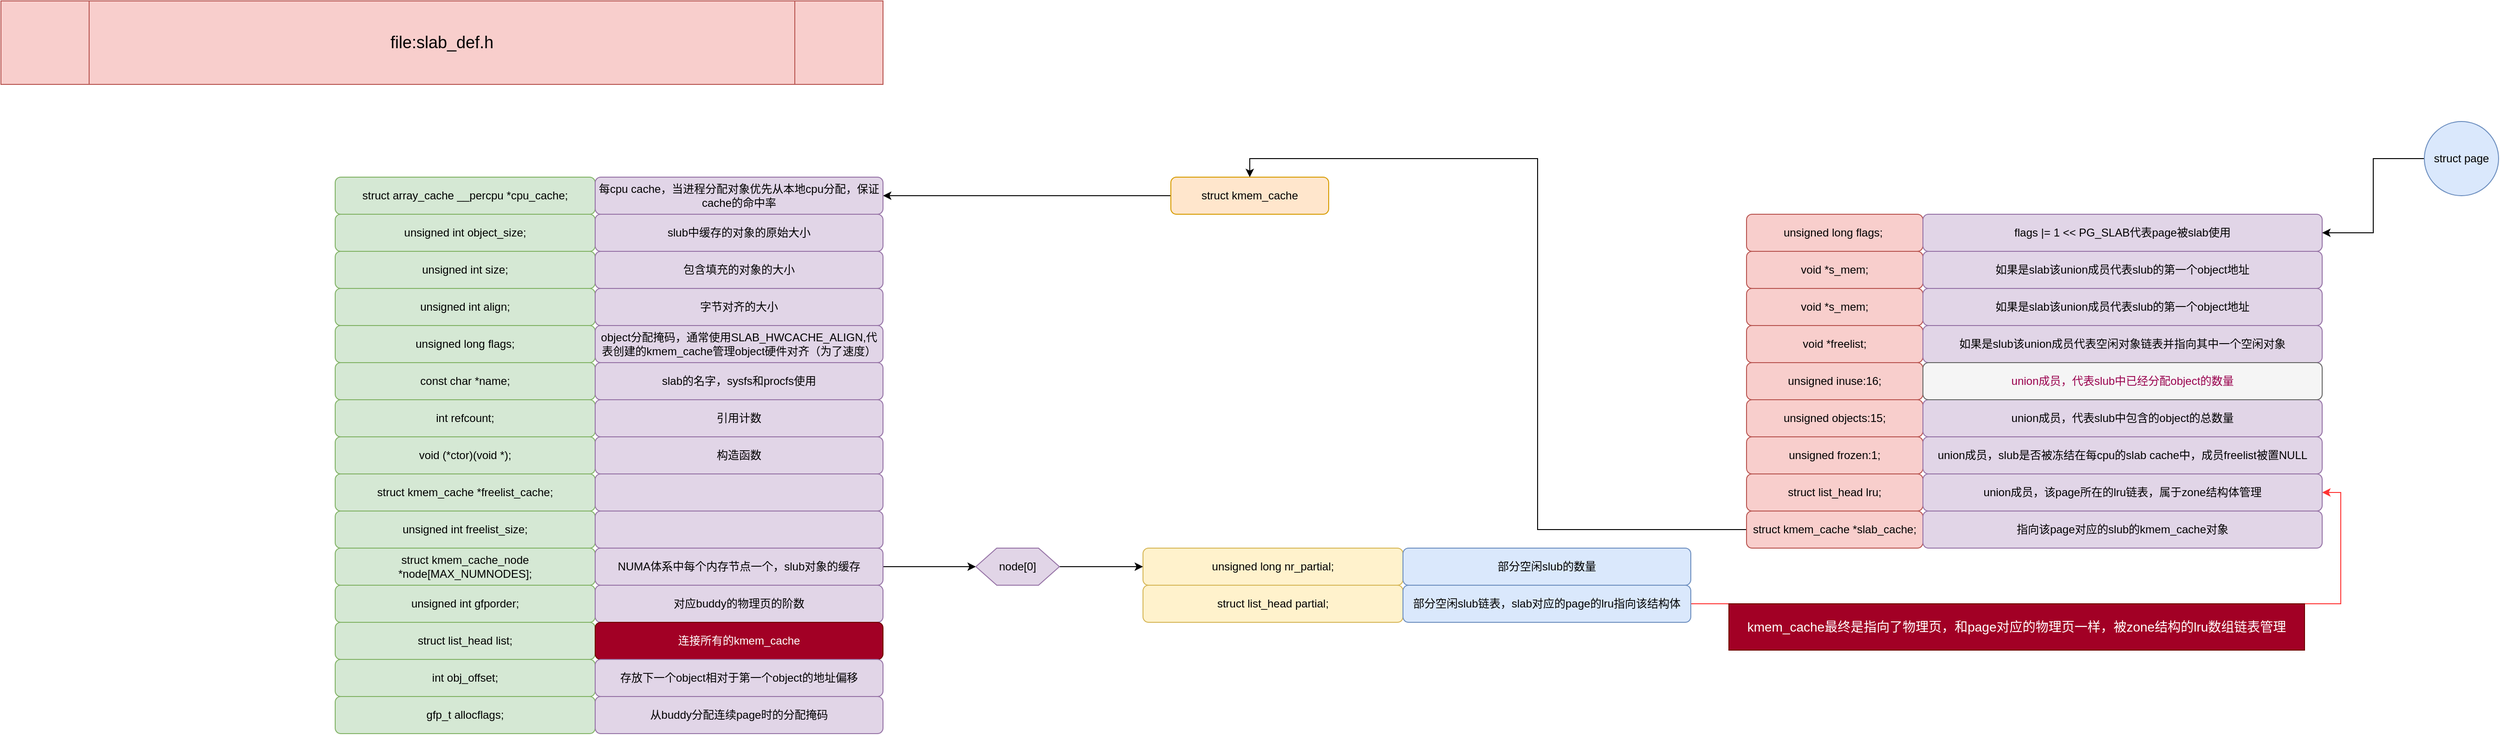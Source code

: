 <mxfile version="13.0.3" type="device" pages="2"><diagram id="kob7PfTTVSrrFZWv85hu" name="kmem_cache"><mxGraphModel dx="1424" dy="880" grid="1" gridSize="10" guides="1" tooltips="1" connect="1" arrows="1" fold="1" page="1" pageScale="1" pageWidth="827" pageHeight="1169" math="0" shadow="0"><root><mxCell id="0"/><mxCell id="1" parent="0"/><mxCell id="fRb0PWE_cuT-5g6__Kbd-84" style="edgeStyle=orthogonalEdgeStyle;rounded=0;orthogonalLoop=1;jettySize=auto;html=1;exitX=0;exitY=0.5;exitDx=0;exitDy=0;entryX=1;entryY=0.5;entryDx=0;entryDy=0;" edge="1" parent="1" source="fRb0PWE_cuT-5g6__Kbd-1" target="fRb0PWE_cuT-5g6__Kbd-30"><mxGeometry relative="1" as="geometry"/></mxCell><mxCell id="fRb0PWE_cuT-5g6__Kbd-1" value="&lt;font style=&quot;font-size: 12px&quot;&gt;struct kmem_cache&lt;/font&gt;" style="rounded=1;whiteSpace=wrap;html=1;fillColor=#ffe6cc;strokeColor=#d79b00;" vertex="1" parent="1"><mxGeometry x="1260" y="280" width="170" height="40" as="geometry"/></mxCell><mxCell id="fRb0PWE_cuT-5g6__Kbd-2" value="&lt;font style=&quot;font-size: 12px&quot;&gt;unsigned int object_size;&lt;/font&gt;" style="rounded=1;whiteSpace=wrap;html=1;fillColor=#d5e8d4;strokeColor=#82b366;" vertex="1" parent="1"><mxGeometry x="360" y="320" width="280" height="40" as="geometry"/></mxCell><mxCell id="fRb0PWE_cuT-5g6__Kbd-4" value="slub中缓存的对象的原始大小" style="rounded=1;whiteSpace=wrap;html=1;fillColor=#e1d5e7;strokeColor=#9673a6;" vertex="1" parent="1"><mxGeometry x="640" y="320" width="310" height="40" as="geometry"/></mxCell><mxCell id="fRb0PWE_cuT-5g6__Kbd-5" value="&lt;font style=&quot;font-size: 12px&quot;&gt;unsigned int size;&lt;/font&gt;" style="rounded=1;whiteSpace=wrap;html=1;fillColor=#d5e8d4;strokeColor=#82b366;" vertex="1" parent="1"><mxGeometry x="360" y="360" width="280" height="40" as="geometry"/></mxCell><mxCell id="fRb0PWE_cuT-5g6__Kbd-6" value="包含填充的对象的大小" style="rounded=1;whiteSpace=wrap;html=1;fillColor=#e1d5e7;strokeColor=#9673a6;" vertex="1" parent="1"><mxGeometry x="640" y="360" width="310" height="40" as="geometry"/></mxCell><mxCell id="fRb0PWE_cuT-5g6__Kbd-7" value="&lt;font style=&quot;font-size: 12px&quot;&gt;unsigned int align;&lt;/font&gt;" style="rounded=1;whiteSpace=wrap;html=1;fillColor=#d5e8d4;strokeColor=#82b366;" vertex="1" parent="1"><mxGeometry x="360" y="400" width="280" height="40" as="geometry"/></mxCell><mxCell id="fRb0PWE_cuT-5g6__Kbd-8" value="字节对齐的大小" style="rounded=1;whiteSpace=wrap;html=1;fillColor=#e1d5e7;strokeColor=#9673a6;" vertex="1" parent="1"><mxGeometry x="640" y="400" width="310" height="40" as="geometry"/></mxCell><mxCell id="fRb0PWE_cuT-5g6__Kbd-9" value="&lt;font style=&quot;font-size: 12px&quot;&gt;unsigned long flags;&lt;/font&gt;" style="rounded=1;whiteSpace=wrap;html=1;fillColor=#d5e8d4;strokeColor=#82b366;" vertex="1" parent="1"><mxGeometry x="360" y="440" width="280" height="40" as="geometry"/></mxCell><mxCell id="fRb0PWE_cuT-5g6__Kbd-10" value="object分配掩码，通常使用SLAB_HWCACHE_ALIGN,代表创建的kmem_cache管理object硬件对齐（为了速度）" style="rounded=1;whiteSpace=wrap;html=1;fillColor=#e1d5e7;strokeColor=#9673a6;" vertex="1" parent="1"><mxGeometry x="640" y="440" width="310" height="40" as="geometry"/></mxCell><mxCell id="fRb0PWE_cuT-5g6__Kbd-11" value="&lt;font style=&quot;font-size: 12px&quot;&gt;const char *name;&lt;/font&gt;" style="rounded=1;whiteSpace=wrap;html=1;fillColor=#d5e8d4;strokeColor=#82b366;" vertex="1" parent="1"><mxGeometry x="360" y="480" width="280" height="40" as="geometry"/></mxCell><mxCell id="fRb0PWE_cuT-5g6__Kbd-12" value="slab的名字，sysfs和procfs使用" style="rounded=1;whiteSpace=wrap;html=1;fillColor=#e1d5e7;strokeColor=#9673a6;" vertex="1" parent="1"><mxGeometry x="640" y="480" width="310" height="40" as="geometry"/></mxCell><mxCell id="fRb0PWE_cuT-5g6__Kbd-13" value="int refcount;" style="rounded=1;whiteSpace=wrap;html=1;fillColor=#d5e8d4;strokeColor=#82b366;" vertex="1" parent="1"><mxGeometry x="360" y="520" width="280" height="40" as="geometry"/></mxCell><mxCell id="fRb0PWE_cuT-5g6__Kbd-14" value="引用计数" style="rounded=1;whiteSpace=wrap;html=1;fillColor=#e1d5e7;strokeColor=#9673a6;" vertex="1" parent="1"><mxGeometry x="640" y="520" width="310" height="40" as="geometry"/></mxCell><mxCell id="fRb0PWE_cuT-5g6__Kbd-15" value="void (*ctor)(void *);" style="rounded=1;whiteSpace=wrap;html=1;fillColor=#d5e8d4;strokeColor=#82b366;" vertex="1" parent="1"><mxGeometry x="360" y="560" width="280" height="40" as="geometry"/></mxCell><mxCell id="fRb0PWE_cuT-5g6__Kbd-16" value="构造函数" style="rounded=1;whiteSpace=wrap;html=1;fillColor=#e1d5e7;strokeColor=#9673a6;" vertex="1" parent="1"><mxGeometry x="640" y="560" width="310" height="40" as="geometry"/></mxCell><mxCell id="fRb0PWE_cuT-5g6__Kbd-23" value="struct kmem_cache *freelist_cache;" style="rounded=1;whiteSpace=wrap;html=1;fillColor=#d5e8d4;strokeColor=#82b366;" vertex="1" parent="1"><mxGeometry x="360" y="600" width="280" height="40" as="geometry"/></mxCell><mxCell id="fRb0PWE_cuT-5g6__Kbd-24" value="" style="rounded=1;whiteSpace=wrap;html=1;fillColor=#e1d5e7;strokeColor=#9673a6;" vertex="1" parent="1"><mxGeometry x="640" y="600" width="310" height="40" as="geometry"/></mxCell><mxCell id="fRb0PWE_cuT-5g6__Kbd-28" value="&lt;font style=&quot;font-size: 18px&quot;&gt;file:slab_def.h&lt;/font&gt;" style="shape=process;whiteSpace=wrap;html=1;backgroundOutline=1;fillColor=#f8cecc;strokeColor=#b85450;" vertex="1" parent="1"><mxGeometry y="90" width="950" height="90" as="geometry"/></mxCell><mxCell id="fRb0PWE_cuT-5g6__Kbd-29" value="&lt;font style=&quot;font-size: 12px&quot;&gt;struct array_cache __percpu *cpu_cache;&lt;/font&gt;" style="rounded=1;whiteSpace=wrap;html=1;fillColor=#d5e8d4;strokeColor=#82b366;" vertex="1" parent="1"><mxGeometry x="360" y="280" width="280" height="40" as="geometry"/></mxCell><mxCell id="fRb0PWE_cuT-5g6__Kbd-30" value="每cpu cache，当进程分配对象优先从本地cpu分配，保证cache的命中率" style="rounded=1;whiteSpace=wrap;html=1;fillColor=#e1d5e7;strokeColor=#9673a6;" vertex="1" parent="1"><mxGeometry x="640" y="280" width="310" height="40" as="geometry"/></mxCell><mxCell id="fRb0PWE_cuT-5g6__Kbd-31" value="&lt;font style=&quot;font-size: 12px&quot;&gt;struct kmem_cache_node *node[MAX_NUMNODES];&lt;/font&gt;" style="rounded=1;whiteSpace=wrap;html=1;fillColor=#d5e8d4;strokeColor=#82b366;" vertex="1" parent="1"><mxGeometry x="360" y="680" width="280" height="40" as="geometry"/></mxCell><mxCell id="fRb0PWE_cuT-5g6__Kbd-59" style="edgeStyle=orthogonalEdgeStyle;rounded=0;orthogonalLoop=1;jettySize=auto;html=1;exitX=1;exitY=0.5;exitDx=0;exitDy=0;" edge="1" parent="1" source="fRb0PWE_cuT-5g6__Kbd-32" target="fRb0PWE_cuT-5g6__Kbd-46"><mxGeometry relative="1" as="geometry"/></mxCell><mxCell id="fRb0PWE_cuT-5g6__Kbd-32" value="NUMA体系中每个内存节点一个，slub对象的缓存" style="rounded=1;whiteSpace=wrap;html=1;fillColor=#e1d5e7;strokeColor=#9673a6;" vertex="1" parent="1"><mxGeometry x="640" y="680" width="310" height="40" as="geometry"/></mxCell><mxCell id="fRb0PWE_cuT-5g6__Kbd-43" value="&lt;font style=&quot;font-size: 12px&quot;&gt;unsigned long nr_partial;&lt;/font&gt;" style="rounded=1;whiteSpace=wrap;html=1;fillColor=#fff2cc;strokeColor=#d6b656;" vertex="1" parent="1"><mxGeometry x="1230" y="680" width="280" height="40" as="geometry"/></mxCell><mxCell id="fRb0PWE_cuT-5g6__Kbd-44" value="部分空闲slub的数量" style="rounded=1;whiteSpace=wrap;html=1;fillColor=#dae8fc;strokeColor=#6c8ebf;" vertex="1" parent="1"><mxGeometry x="1510" y="680" width="310" height="40" as="geometry"/></mxCell><mxCell id="fRb0PWE_cuT-5g6__Kbd-60" style="edgeStyle=orthogonalEdgeStyle;rounded=0;orthogonalLoop=1;jettySize=auto;html=1;exitX=1;exitY=0.5;exitDx=0;exitDy=0;entryX=0;entryY=0.5;entryDx=0;entryDy=0;" edge="1" parent="1" source="fRb0PWE_cuT-5g6__Kbd-46" target="fRb0PWE_cuT-5g6__Kbd-43"><mxGeometry relative="1" as="geometry"/></mxCell><mxCell id="fRb0PWE_cuT-5g6__Kbd-46" value="node[0]" style="shape=hexagon;perimeter=hexagonPerimeter2;whiteSpace=wrap;html=1;fillColor=#e1d5e7;strokeColor=#9673a6;" vertex="1" parent="1"><mxGeometry x="1050" y="680" width="90" height="40" as="geometry"/></mxCell><mxCell id="fRb0PWE_cuT-5g6__Kbd-47" value="&lt;font style=&quot;font-size: 12px&quot;&gt;struct list_head partial;&lt;/font&gt;" style="rounded=1;whiteSpace=wrap;html=1;fillColor=#fff2cc;strokeColor=#d6b656;" vertex="1" parent="1"><mxGeometry x="1230" y="720" width="280" height="40" as="geometry"/></mxCell><mxCell id="fRb0PWE_cuT-5g6__Kbd-86" style="edgeStyle=orthogonalEdgeStyle;rounded=0;orthogonalLoop=1;jettySize=auto;html=1;entryX=1;entryY=0.5;entryDx=0;entryDy=0;strokeColor=#FF3333;" edge="1" parent="1" source="fRb0PWE_cuT-5g6__Kbd-48" target="fRb0PWE_cuT-5g6__Kbd-80"><mxGeometry relative="1" as="geometry"/></mxCell><mxCell id="fRb0PWE_cuT-5g6__Kbd-48" value="部分空闲slub链表，slab对应的page的lru指向该结构体" style="rounded=1;whiteSpace=wrap;html=1;fillColor=#dae8fc;strokeColor=#6c8ebf;" vertex="1" parent="1"><mxGeometry x="1510" y="720" width="310" height="40" as="geometry"/></mxCell><mxCell id="fRb0PWE_cuT-5g6__Kbd-50" value="&lt;span style=&quot;text-align: left&quot;&gt;unsigned int freelist_size;&lt;/span&gt;" style="rounded=1;whiteSpace=wrap;html=1;fillColor=#d5e8d4;strokeColor=#82b366;" vertex="1" parent="1"><mxGeometry x="360" y="640" width="280" height="40" as="geometry"/></mxCell><mxCell id="fRb0PWE_cuT-5g6__Kbd-51" value="" style="rounded=1;whiteSpace=wrap;html=1;fillColor=#e1d5e7;strokeColor=#9673a6;" vertex="1" parent="1"><mxGeometry x="640" y="640" width="310" height="40" as="geometry"/></mxCell><mxCell id="fRb0PWE_cuT-5g6__Kbd-54" value="&lt;span style=&quot;text-align: left&quot;&gt;unsigned int gfporder;&lt;/span&gt;" style="rounded=1;whiteSpace=wrap;html=1;fillColor=#d5e8d4;strokeColor=#82b366;" vertex="1" parent="1"><mxGeometry x="360" y="720" width="280" height="40" as="geometry"/></mxCell><mxCell id="fRb0PWE_cuT-5g6__Kbd-55" value="对应buddy的物理页的阶数" style="rounded=1;whiteSpace=wrap;html=1;fillColor=#e1d5e7;strokeColor=#9673a6;" vertex="1" parent="1"><mxGeometry x="640" y="720" width="310" height="40" as="geometry"/></mxCell><mxCell id="fRb0PWE_cuT-5g6__Kbd-57" value="&lt;span style=&quot;text-align: left&quot;&gt;struct list_head list;&lt;/span&gt;" style="rounded=1;whiteSpace=wrap;html=1;fillColor=#d5e8d4;strokeColor=#82b366;" vertex="1" parent="1"><mxGeometry x="360" y="760" width="280" height="40" as="geometry"/></mxCell><mxCell id="fRb0PWE_cuT-5g6__Kbd-58" value="连接所有的kmem_cache" style="rounded=1;whiteSpace=wrap;html=1;fillColor=#a20025;strokeColor=#6F0000;fontColor=#ffffff;" vertex="1" parent="1"><mxGeometry x="640" y="760" width="310" height="40" as="geometry"/></mxCell><mxCell id="fRb0PWE_cuT-5g6__Kbd-61" value="&lt;font style=&quot;font-size: 12px&quot;&gt;unsigned long flags;&amp;nbsp;&lt;/font&gt;" style="rounded=1;whiteSpace=wrap;html=1;fillColor=#f8cecc;strokeColor=#b85450;" vertex="1" parent="1"><mxGeometry x="1880" y="320" width="190" height="40" as="geometry"/></mxCell><mxCell id="fRb0PWE_cuT-5g6__Kbd-62" value="flags |= 1 &amp;lt;&amp;lt; PG_SLAB代表page被slab使用" style="rounded=1;whiteSpace=wrap;html=1;fillColor=#e1d5e7;strokeColor=#9673a6;" vertex="1" parent="1"><mxGeometry x="2070" y="320" width="430" height="40" as="geometry"/></mxCell><mxCell id="fRb0PWE_cuT-5g6__Kbd-64" style="edgeStyle=orthogonalEdgeStyle;rounded=0;orthogonalLoop=1;jettySize=auto;html=1;entryX=1;entryY=0.5;entryDx=0;entryDy=0;" edge="1" parent="1" source="fRb0PWE_cuT-5g6__Kbd-63" target="fRb0PWE_cuT-5g6__Kbd-62"><mxGeometry relative="1" as="geometry"/></mxCell><mxCell id="fRb0PWE_cuT-5g6__Kbd-63" value="struct page" style="ellipse;whiteSpace=wrap;html=1;aspect=fixed;fillColor=#dae8fc;strokeColor=#6c8ebf;" vertex="1" parent="1"><mxGeometry x="2610" y="220" width="80" height="80" as="geometry"/></mxCell><mxCell id="fRb0PWE_cuT-5g6__Kbd-65" value="&lt;font style=&quot;font-size: 12px&quot;&gt;void *s_mem;&lt;/font&gt;" style="rounded=1;whiteSpace=wrap;html=1;fillColor=#f8cecc;strokeColor=#b85450;" vertex="1" parent="1"><mxGeometry x="1880" y="360" width="190" height="40" as="geometry"/></mxCell><mxCell id="fRb0PWE_cuT-5g6__Kbd-66" value="如果是slab该union成员代表slub的第一个object地址" style="rounded=1;whiteSpace=wrap;html=1;fillColor=#e1d5e7;strokeColor=#9673a6;" vertex="1" parent="1"><mxGeometry x="2070" y="360" width="430" height="40" as="geometry"/></mxCell><mxCell id="fRb0PWE_cuT-5g6__Kbd-68" value="&lt;font style=&quot;font-size: 12px&quot;&gt;void *s_mem;&lt;/font&gt;" style="rounded=1;whiteSpace=wrap;html=1;fillColor=#f8cecc;strokeColor=#b85450;" vertex="1" parent="1"><mxGeometry x="1880" y="400" width="190" height="40" as="geometry"/></mxCell><mxCell id="fRb0PWE_cuT-5g6__Kbd-69" value="如果是slab该union成员代表slub的第一个object地址" style="rounded=1;whiteSpace=wrap;html=1;fillColor=#e1d5e7;strokeColor=#9673a6;" vertex="1" parent="1"><mxGeometry x="2070" y="400" width="430" height="40" as="geometry"/></mxCell><mxCell id="fRb0PWE_cuT-5g6__Kbd-83" style="edgeStyle=orthogonalEdgeStyle;rounded=0;orthogonalLoop=1;jettySize=auto;html=1;entryX=0.5;entryY=0;entryDx=0;entryDy=0;" edge="1" parent="1" source="fRb0PWE_cuT-5g6__Kbd-70" target="fRb0PWE_cuT-5g6__Kbd-1"><mxGeometry relative="1" as="geometry"/></mxCell><mxCell id="fRb0PWE_cuT-5g6__Kbd-70" value="struct kmem_cache *slab_cache;" style="rounded=1;whiteSpace=wrap;html=1;fillColor=#f8cecc;strokeColor=#b85450;" vertex="1" parent="1"><mxGeometry x="1880" y="640" width="190" height="40" as="geometry"/></mxCell><mxCell id="fRb0PWE_cuT-5g6__Kbd-71" value="指向该page对应的slub的kmem_cache对象" style="rounded=1;whiteSpace=wrap;html=1;fillColor=#e1d5e7;strokeColor=#9673a6;" vertex="1" parent="1"><mxGeometry x="2070" y="640" width="430" height="40" as="geometry"/></mxCell><mxCell id="fRb0PWE_cuT-5g6__Kbd-72" value="&lt;span style=&quot;text-align: left&quot;&gt;void *freelist;&lt;/span&gt;" style="rounded=1;whiteSpace=wrap;html=1;fillColor=#f8cecc;strokeColor=#b85450;" vertex="1" parent="1"><mxGeometry x="1880" y="440" width="190" height="40" as="geometry"/></mxCell><mxCell id="fRb0PWE_cuT-5g6__Kbd-73" value="如果是slub该union成员代表空闲对象链表并指向其中一个空闲对象" style="rounded=1;whiteSpace=wrap;html=1;fillColor=#e1d5e7;strokeColor=#9673a6;" vertex="1" parent="1"><mxGeometry x="2070" y="440" width="430" height="40" as="geometry"/></mxCell><mxCell id="fRb0PWE_cuT-5g6__Kbd-74" value="unsigned objects:15;" style="rounded=1;whiteSpace=wrap;html=1;fillColor=#f8cecc;strokeColor=#b85450;" vertex="1" parent="1"><mxGeometry x="1880" y="520" width="190" height="40" as="geometry"/></mxCell><mxCell id="fRb0PWE_cuT-5g6__Kbd-75" value="union成员，代表slub中包含的object的总数量" style="rounded=1;whiteSpace=wrap;html=1;fillColor=#e1d5e7;strokeColor=#9673a6;" vertex="1" parent="1"><mxGeometry x="2070" y="520" width="430" height="40" as="geometry"/></mxCell><mxCell id="fRb0PWE_cuT-5g6__Kbd-76" value="unsigned inuse:16;" style="rounded=1;whiteSpace=wrap;html=1;fillColor=#f8cecc;strokeColor=#b85450;" vertex="1" parent="1"><mxGeometry x="1880" y="480" width="190" height="40" as="geometry"/></mxCell><mxCell id="fRb0PWE_cuT-5g6__Kbd-77" value="&lt;font color=&quot;#99004d&quot;&gt;union成员，代表slub中已经分配object的数量&lt;/font&gt;" style="rounded=1;whiteSpace=wrap;html=1;fillColor=#f5f5f5;strokeColor=#666666;fontColor=#333333;" vertex="1" parent="1"><mxGeometry x="2070" y="480" width="430" height="40" as="geometry"/></mxCell><mxCell id="fRb0PWE_cuT-5g6__Kbd-79" value="struct list_head lru;" style="rounded=1;whiteSpace=wrap;html=1;fillColor=#f8cecc;strokeColor=#b85450;" vertex="1" parent="1"><mxGeometry x="1880" y="600" width="190" height="40" as="geometry"/></mxCell><mxCell id="fRb0PWE_cuT-5g6__Kbd-80" value="union成员，该page所在的lru链表，属于zone结构体管理" style="rounded=1;whiteSpace=wrap;html=1;fillColor=#e1d5e7;strokeColor=#9673a6;" vertex="1" parent="1"><mxGeometry x="2070" y="600" width="430" height="40" as="geometry"/></mxCell><mxCell id="fRb0PWE_cuT-5g6__Kbd-81" value="&lt;span style=&quot;text-align: left&quot;&gt;unsigned frozen:1;&lt;/span&gt;" style="rounded=1;whiteSpace=wrap;html=1;fillColor=#f8cecc;strokeColor=#b85450;" vertex="1" parent="1"><mxGeometry x="1880" y="560" width="190" height="40" as="geometry"/></mxCell><mxCell id="fRb0PWE_cuT-5g6__Kbd-82" value="union成员，slub是否被冻结在每cpu的slab cache中，成员freelist被置NULL" style="rounded=1;whiteSpace=wrap;html=1;fillColor=#e1d5e7;strokeColor=#9673a6;" vertex="1" parent="1"><mxGeometry x="2070" y="560" width="430" height="40" as="geometry"/></mxCell><mxCell id="fRb0PWE_cuT-5g6__Kbd-87" value="&lt;font style=&quot;font-size: 14px&quot;&gt;kmem_cache最终是指向了物理页，和page对应的物理页一样，被zone结构的lru数组链表管理&lt;/font&gt;" style="text;html=1;strokeColor=#6F0000;fillColor=#a20025;align=center;verticalAlign=middle;whiteSpace=wrap;rounded=0;fontColor=#ffffff;" vertex="1" parent="1"><mxGeometry x="1861" y="740" width="620" height="50" as="geometry"/></mxCell><mxCell id="fRb0PWE_cuT-5g6__Kbd-89" value="&lt;div style=&quot;text-align: left&quot;&gt;&lt;span&gt;int obj_offset;&lt;/span&gt;&lt;/div&gt;" style="rounded=1;whiteSpace=wrap;html=1;fillColor=#d5e8d4;strokeColor=#82b366;" vertex="1" parent="1"><mxGeometry x="360" y="800" width="280" height="40" as="geometry"/></mxCell><mxCell id="fRb0PWE_cuT-5g6__Kbd-90" value="存放下一个object相对于第一个object的地址偏移" style="rounded=1;whiteSpace=wrap;html=1;fillColor=#e1d5e7;strokeColor=#9673a6;" vertex="1" parent="1"><mxGeometry x="640" y="800" width="310" height="40" as="geometry"/></mxCell><mxCell id="fRb0PWE_cuT-5g6__Kbd-91" value="&lt;div style=&quot;text-align: left&quot;&gt;gfp_t allocflags;&lt;br&gt;&lt;/div&gt;" style="rounded=1;whiteSpace=wrap;html=1;fillColor=#d5e8d4;strokeColor=#82b366;" vertex="1" parent="1"><mxGeometry x="360" y="840" width="280" height="40" as="geometry"/></mxCell><mxCell id="fRb0PWE_cuT-5g6__Kbd-92" value="从buddy分配连续page时的分配掩码" style="rounded=1;whiteSpace=wrap;html=1;fillColor=#e1d5e7;strokeColor=#9673a6;" vertex="1" parent="1"><mxGeometry x="640" y="840" width="310" height="40" as="geometry"/></mxCell></root></mxGraphModel></diagram><diagram id="Cu5pvA2Drud-_B2QkojY" name="函数"><mxGraphModel dx="1424" dy="880" grid="1" gridSize="10" guides="1" tooltips="1" connect="1" arrows="1" fold="1" page="1" pageScale="1" pageWidth="827" pageHeight="1169" math="0" shadow="0"><root><mxCell id="ZqkjUdPwKHR8sYW6SHjN-0"/><mxCell id="ZqkjUdPwKHR8sYW6SHjN-1" parent="ZqkjUdPwKHR8sYW6SHjN-0"/><mxCell id="ZqkjUdPwKHR8sYW6SHjN-2" value="&lt;font style=&quot;font-size: 18px&quot;&gt;kmem_cache_create(const char *name, size_t size, size_t align,unsigned long flags, void (*ctor)(void *))&lt;/font&gt;" style="rounded=1;whiteSpace=wrap;html=1;fillColor=#dae8fc;strokeColor=#6c8ebf;" vertex="1" parent="ZqkjUdPwKHR8sYW6SHjN-1"><mxGeometry x="90" y="120" width="880" height="40" as="geometry"/></mxCell></root></mxGraphModel></diagram></mxfile>